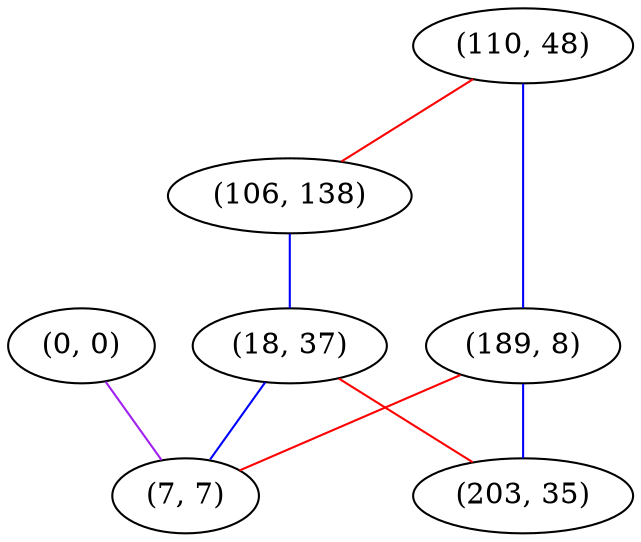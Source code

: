 graph "" {
"(0, 0)";
"(110, 48)";
"(189, 8)";
"(106, 138)";
"(18, 37)";
"(7, 7)";
"(203, 35)";
"(0, 0)" -- "(7, 7)"  [color=purple, key=0, weight=4];
"(110, 48)" -- "(189, 8)"  [color=blue, key=0, weight=3];
"(110, 48)" -- "(106, 138)"  [color=red, key=0, weight=1];
"(189, 8)" -- "(7, 7)"  [color=red, key=0, weight=1];
"(189, 8)" -- "(203, 35)"  [color=blue, key=0, weight=3];
"(106, 138)" -- "(18, 37)"  [color=blue, key=0, weight=3];
"(18, 37)" -- "(203, 35)"  [color=red, key=0, weight=1];
"(18, 37)" -- "(7, 7)"  [color=blue, key=0, weight=3];
}

